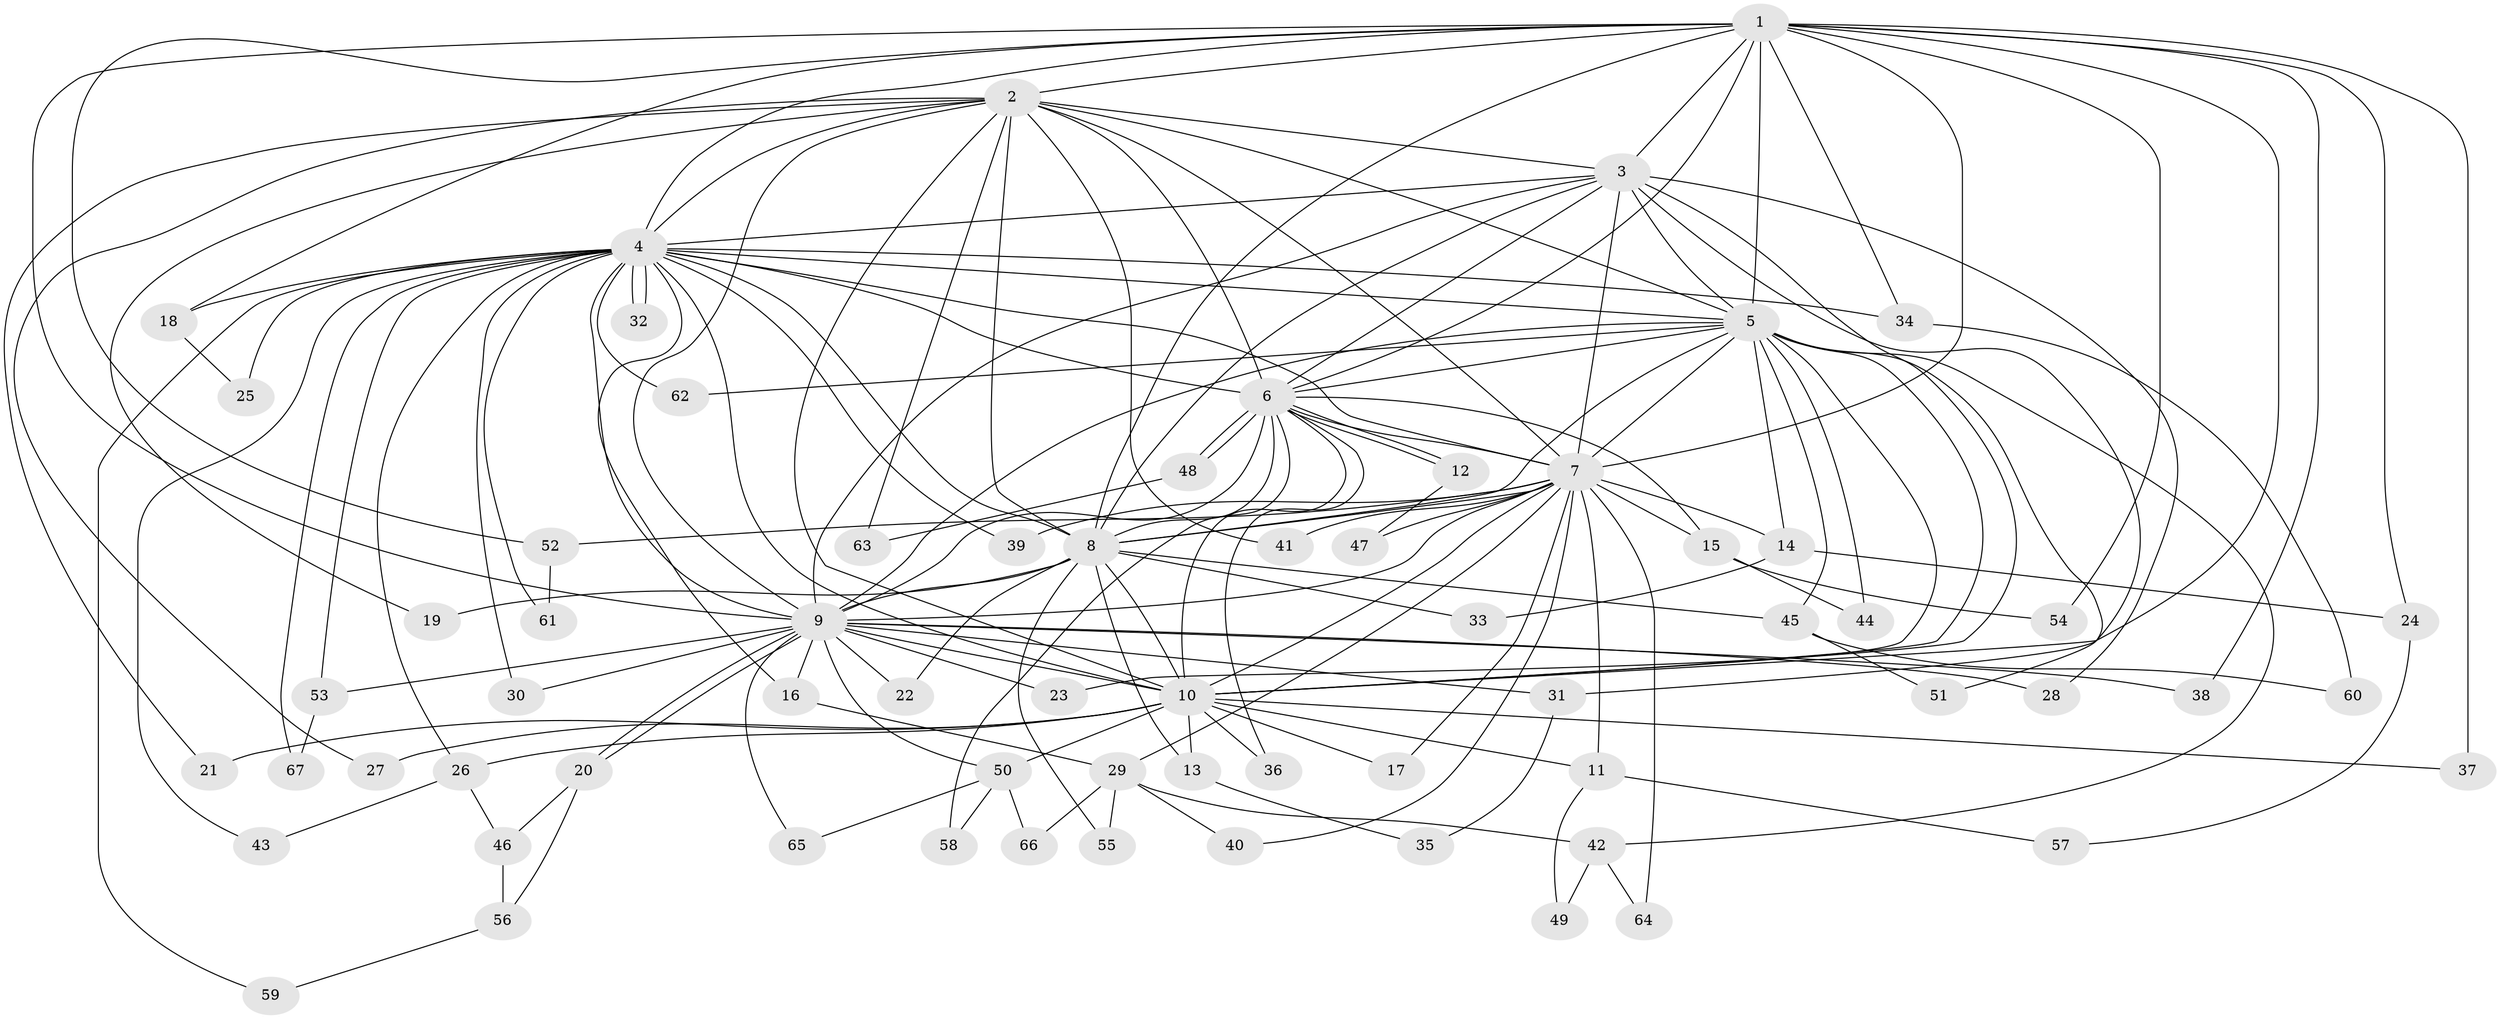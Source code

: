 // Generated by graph-tools (version 1.1) at 2025/49/03/09/25 03:49:31]
// undirected, 67 vertices, 159 edges
graph export_dot {
graph [start="1"]
  node [color=gray90,style=filled];
  1;
  2;
  3;
  4;
  5;
  6;
  7;
  8;
  9;
  10;
  11;
  12;
  13;
  14;
  15;
  16;
  17;
  18;
  19;
  20;
  21;
  22;
  23;
  24;
  25;
  26;
  27;
  28;
  29;
  30;
  31;
  32;
  33;
  34;
  35;
  36;
  37;
  38;
  39;
  40;
  41;
  42;
  43;
  44;
  45;
  46;
  47;
  48;
  49;
  50;
  51;
  52;
  53;
  54;
  55;
  56;
  57;
  58;
  59;
  60;
  61;
  62;
  63;
  64;
  65;
  66;
  67;
  1 -- 2;
  1 -- 3;
  1 -- 4;
  1 -- 5;
  1 -- 6;
  1 -- 7;
  1 -- 8;
  1 -- 9;
  1 -- 10;
  1 -- 18;
  1 -- 24;
  1 -- 34;
  1 -- 37;
  1 -- 38;
  1 -- 52;
  1 -- 54;
  2 -- 3;
  2 -- 4;
  2 -- 5;
  2 -- 6;
  2 -- 7;
  2 -- 8;
  2 -- 9;
  2 -- 10;
  2 -- 19;
  2 -- 21;
  2 -- 27;
  2 -- 41;
  2 -- 63;
  3 -- 4;
  3 -- 5;
  3 -- 6;
  3 -- 7;
  3 -- 8;
  3 -- 9;
  3 -- 10;
  3 -- 28;
  3 -- 31;
  4 -- 5;
  4 -- 6;
  4 -- 7;
  4 -- 8;
  4 -- 9;
  4 -- 10;
  4 -- 16;
  4 -- 18;
  4 -- 25;
  4 -- 26;
  4 -- 30;
  4 -- 32;
  4 -- 32;
  4 -- 34;
  4 -- 39;
  4 -- 43;
  4 -- 53;
  4 -- 59;
  4 -- 61;
  4 -- 62;
  4 -- 67;
  5 -- 6;
  5 -- 7;
  5 -- 8;
  5 -- 9;
  5 -- 10;
  5 -- 14;
  5 -- 23;
  5 -- 42;
  5 -- 44;
  5 -- 45;
  5 -- 51;
  5 -- 62;
  6 -- 7;
  6 -- 8;
  6 -- 9;
  6 -- 10;
  6 -- 12;
  6 -- 12;
  6 -- 15;
  6 -- 36;
  6 -- 48;
  6 -- 48;
  6 -- 58;
  7 -- 8;
  7 -- 9;
  7 -- 10;
  7 -- 11;
  7 -- 14;
  7 -- 15;
  7 -- 17;
  7 -- 29;
  7 -- 39;
  7 -- 40;
  7 -- 41;
  7 -- 47;
  7 -- 52;
  7 -- 64;
  8 -- 9;
  8 -- 10;
  8 -- 13;
  8 -- 19;
  8 -- 22;
  8 -- 33;
  8 -- 45;
  8 -- 55;
  9 -- 10;
  9 -- 16;
  9 -- 20;
  9 -- 20;
  9 -- 22;
  9 -- 23;
  9 -- 28;
  9 -- 30;
  9 -- 31;
  9 -- 38;
  9 -- 50;
  9 -- 53;
  9 -- 65;
  10 -- 11;
  10 -- 13;
  10 -- 17;
  10 -- 21;
  10 -- 26;
  10 -- 27;
  10 -- 36;
  10 -- 37;
  10 -- 50;
  11 -- 49;
  11 -- 57;
  12 -- 47;
  13 -- 35;
  14 -- 24;
  14 -- 33;
  15 -- 44;
  15 -- 54;
  16 -- 29;
  18 -- 25;
  20 -- 46;
  20 -- 56;
  24 -- 57;
  26 -- 43;
  26 -- 46;
  29 -- 40;
  29 -- 42;
  29 -- 55;
  29 -- 66;
  31 -- 35;
  34 -- 60;
  42 -- 49;
  42 -- 64;
  45 -- 51;
  45 -- 60;
  46 -- 56;
  48 -- 63;
  50 -- 58;
  50 -- 65;
  50 -- 66;
  52 -- 61;
  53 -- 67;
  56 -- 59;
}
